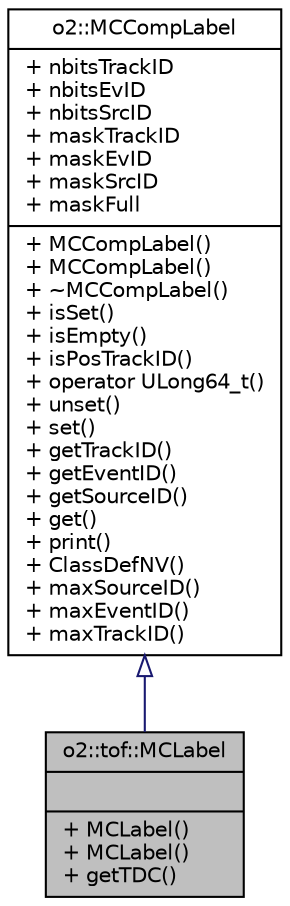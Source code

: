 digraph "o2::tof::MCLabel"
{
 // INTERACTIVE_SVG=YES
  bgcolor="transparent";
  edge [fontname="Helvetica",fontsize="10",labelfontname="Helvetica",labelfontsize="10"];
  node [fontname="Helvetica",fontsize="10",shape=record];
  Node1 [label="{o2::tof::MCLabel\n||+ MCLabel()\l+ MCLabel()\l+ getTDC()\l}",height=0.2,width=0.4,color="black", fillcolor="grey75", style="filled" fontcolor="black"];
  Node2 -> Node1 [dir="back",color="midnightblue",fontsize="10",style="solid",arrowtail="onormal",fontname="Helvetica"];
  Node2 [label="{o2::MCCompLabel\n|+ nbitsTrackID\l+ nbitsEvID\l+ nbitsSrcID\l+ maskTrackID\l+ maskEvID\l+ maskSrcID\l+ maskFull\l|+ MCCompLabel()\l+ MCCompLabel()\l+ ~MCCompLabel()\l+ isSet()\l+ isEmpty()\l+ isPosTrackID()\l+ operator ULong64_t()\l+ unset()\l+ set()\l+ getTrackID()\l+ getEventID()\l+ getSourceID()\l+ get()\l+ print()\l+ ClassDefNV()\l+ maxSourceID()\l+ maxEventID()\l+ maxTrackID()\l}",height=0.2,width=0.4,color="black",URL="$de/def/classo2_1_1MCCompLabel.html"];
}
